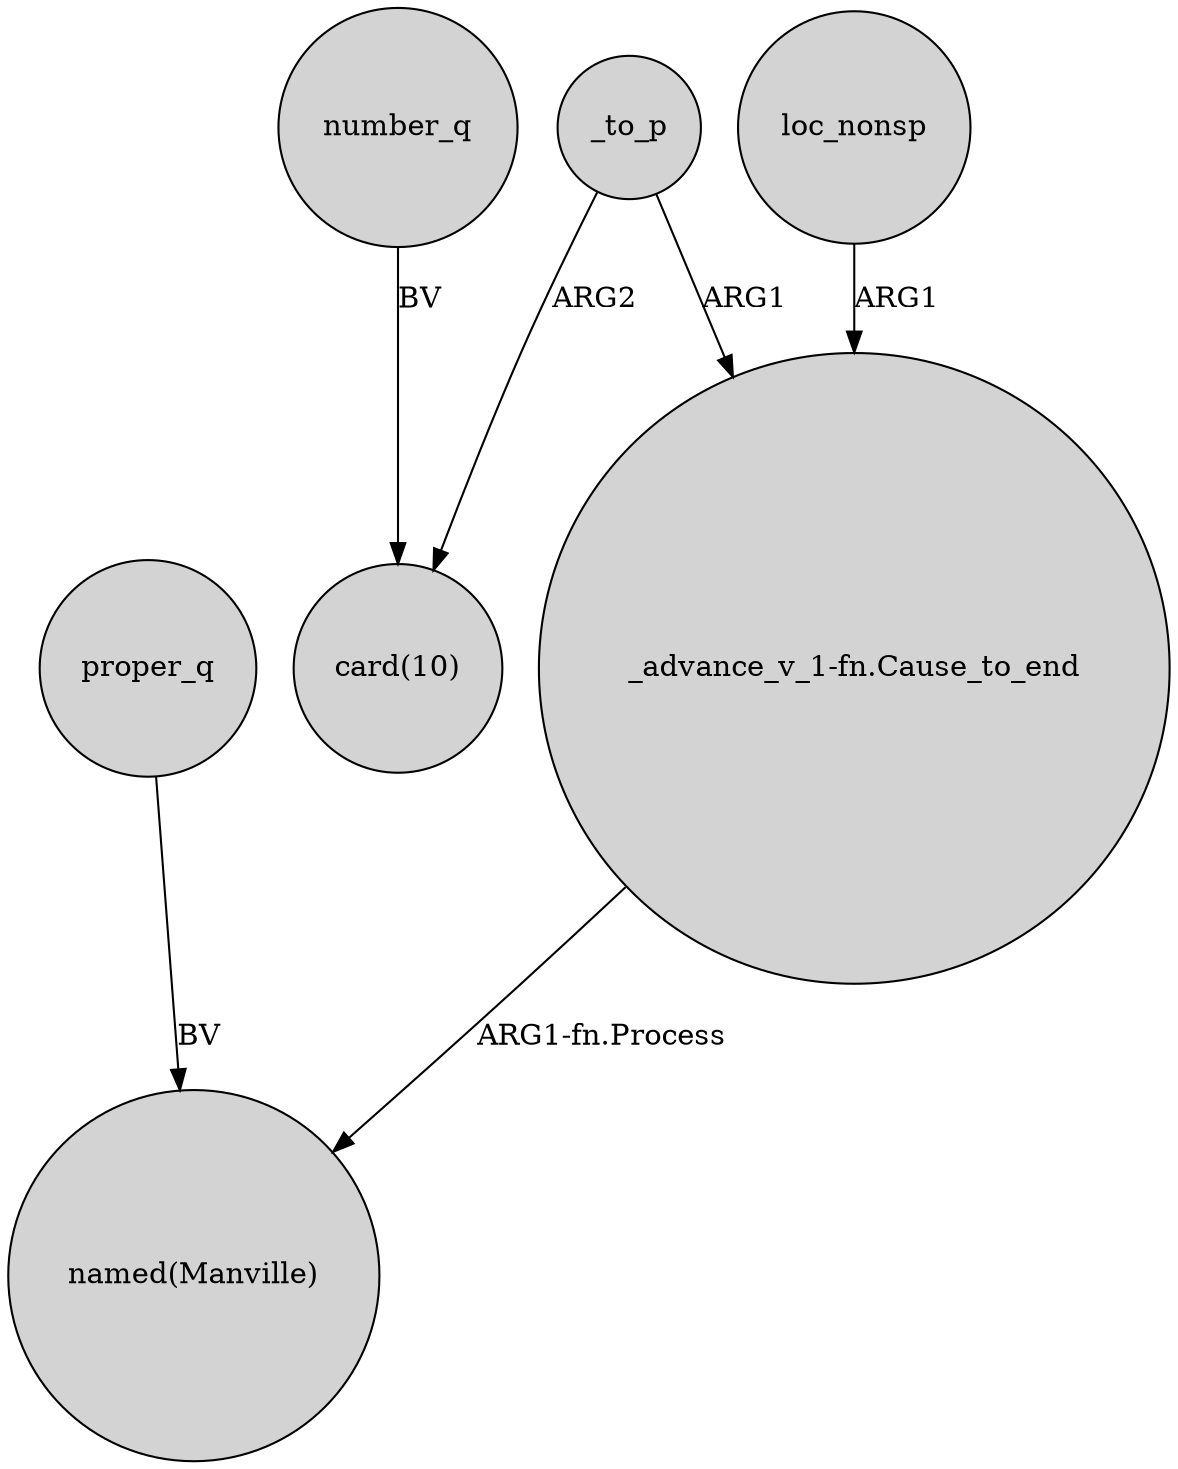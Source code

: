 digraph {
	node [shape=circle style=filled]
	"_advance_v_1-fn.Cause_to_end" -> "named(Manville)" [label="ARG1-fn.Process"]
	number_q -> "card(10)" [label=BV]
	proper_q -> "named(Manville)" [label=BV]
	_to_p -> "card(10)" [label=ARG2]
	loc_nonsp -> "_advance_v_1-fn.Cause_to_end" [label=ARG1]
	_to_p -> "_advance_v_1-fn.Cause_to_end" [label=ARG1]
}
